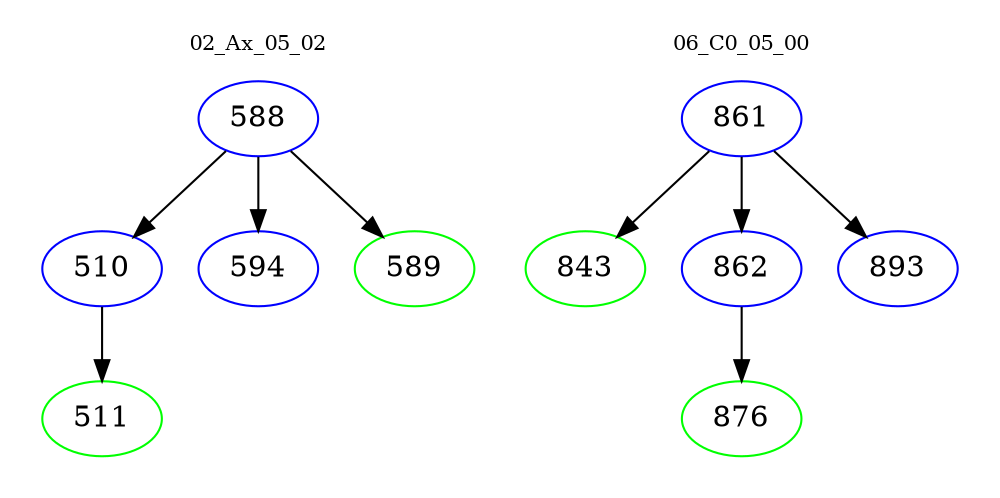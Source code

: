 digraph{
subgraph cluster_0 {
color = white
label = "02_Ax_05_02";
fontsize=10;
T0_588 [label="588", color="blue"]
T0_588 -> T0_510 [color="black"]
T0_510 [label="510", color="blue"]
T0_510 -> T0_511 [color="black"]
T0_511 [label="511", color="green"]
T0_588 -> T0_594 [color="black"]
T0_594 [label="594", color="blue"]
T0_588 -> T0_589 [color="black"]
T0_589 [label="589", color="green"]
}
subgraph cluster_1 {
color = white
label = "06_C0_05_00";
fontsize=10;
T1_861 [label="861", color="blue"]
T1_861 -> T1_843 [color="black"]
T1_843 [label="843", color="green"]
T1_861 -> T1_862 [color="black"]
T1_862 [label="862", color="blue"]
T1_862 -> T1_876 [color="black"]
T1_876 [label="876", color="green"]
T1_861 -> T1_893 [color="black"]
T1_893 [label="893", color="blue"]
}
}
